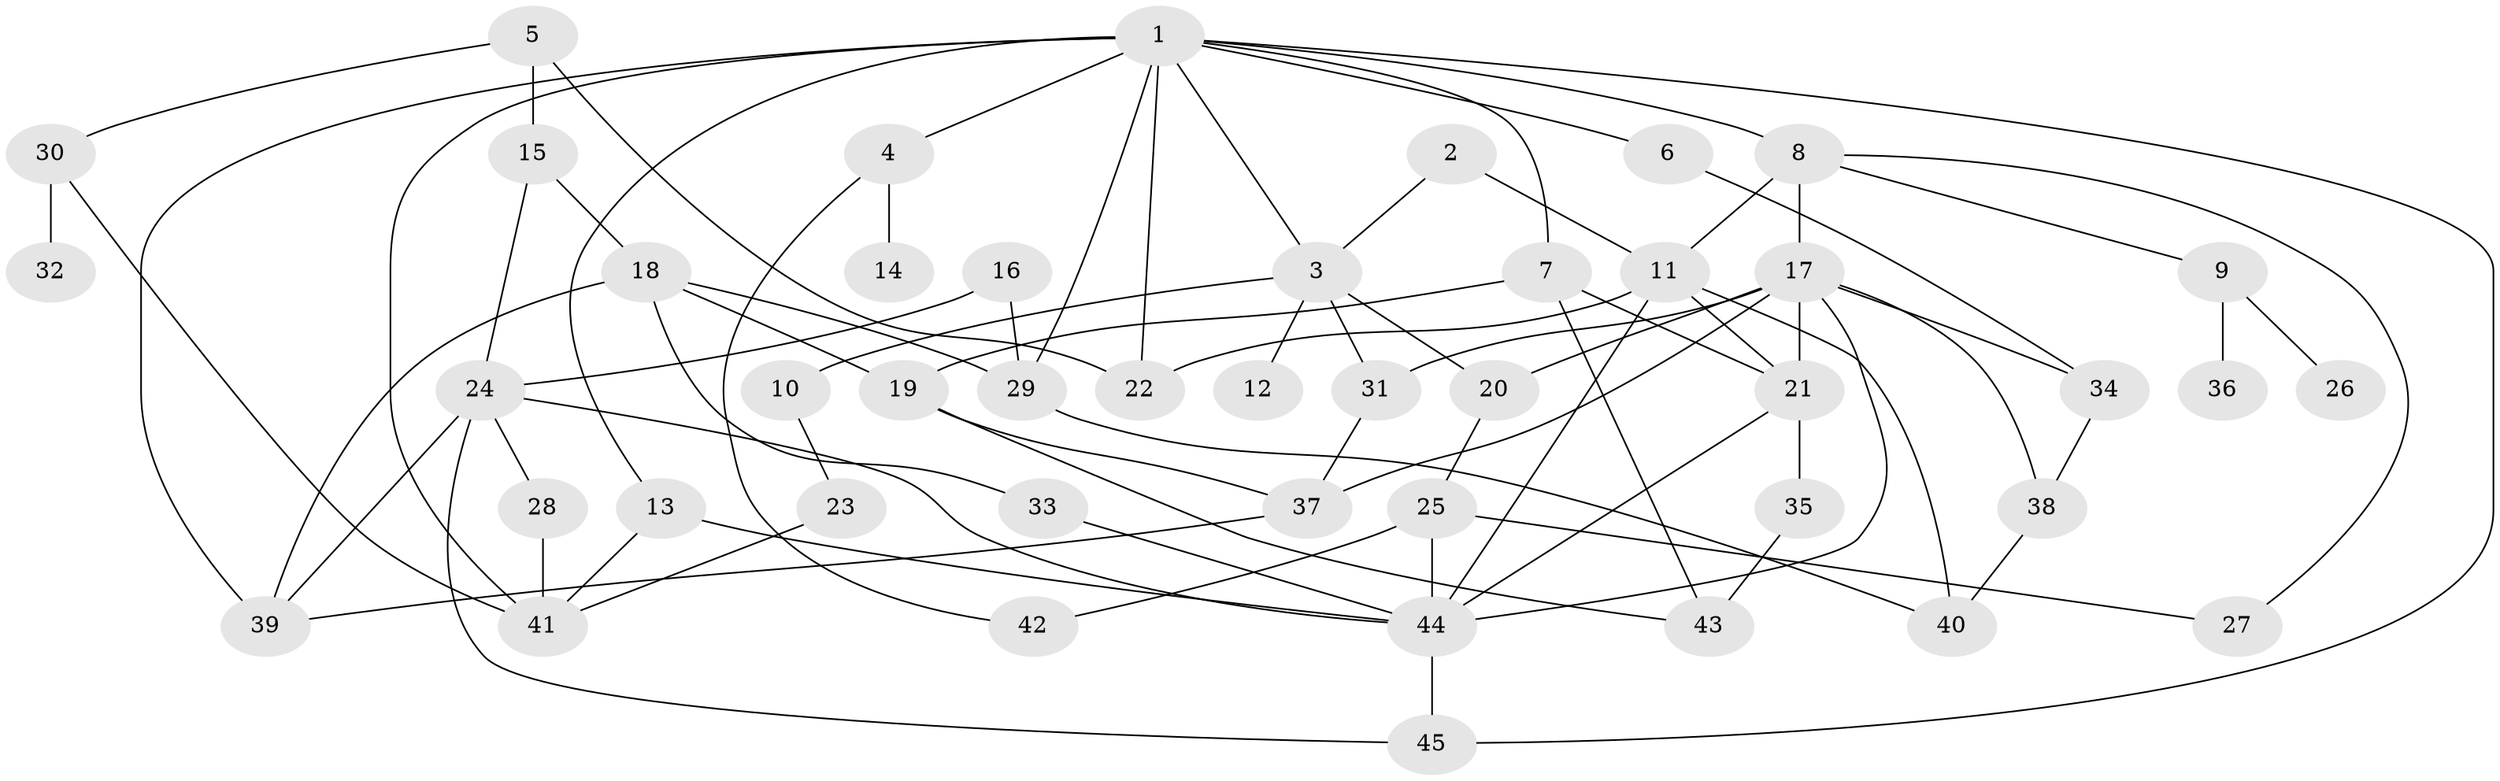 // original degree distribution, {7: 0.03333333333333333, 4: 0.07777777777777778, 5: 0.06666666666666667, 8: 0.011111111111111112, 1: 0.18888888888888888, 2: 0.36666666666666664, 3: 0.2222222222222222, 6: 0.03333333333333333}
// Generated by graph-tools (version 1.1) at 2025/01/03/09/25 03:01:08]
// undirected, 45 vertices, 78 edges
graph export_dot {
graph [start="1"]
  node [color=gray90,style=filled];
  1;
  2;
  3;
  4;
  5;
  6;
  7;
  8;
  9;
  10;
  11;
  12;
  13;
  14;
  15;
  16;
  17;
  18;
  19;
  20;
  21;
  22;
  23;
  24;
  25;
  26;
  27;
  28;
  29;
  30;
  31;
  32;
  33;
  34;
  35;
  36;
  37;
  38;
  39;
  40;
  41;
  42;
  43;
  44;
  45;
  1 -- 3 [weight=1.0];
  1 -- 4 [weight=1.0];
  1 -- 6 [weight=1.0];
  1 -- 7 [weight=1.0];
  1 -- 8 [weight=1.0];
  1 -- 13 [weight=1.0];
  1 -- 22 [weight=1.0];
  1 -- 29 [weight=1.0];
  1 -- 39 [weight=1.0];
  1 -- 41 [weight=1.0];
  1 -- 45 [weight=1.0];
  2 -- 3 [weight=1.0];
  2 -- 11 [weight=1.0];
  3 -- 10 [weight=1.0];
  3 -- 12 [weight=1.0];
  3 -- 20 [weight=1.0];
  3 -- 31 [weight=1.0];
  4 -- 14 [weight=1.0];
  4 -- 42 [weight=1.0];
  5 -- 15 [weight=1.0];
  5 -- 22 [weight=1.0];
  5 -- 30 [weight=1.0];
  6 -- 34 [weight=1.0];
  7 -- 19 [weight=1.0];
  7 -- 21 [weight=1.0];
  7 -- 43 [weight=1.0];
  8 -- 9 [weight=1.0];
  8 -- 11 [weight=1.0];
  8 -- 17 [weight=1.0];
  8 -- 27 [weight=1.0];
  9 -- 26 [weight=1.0];
  9 -- 36 [weight=1.0];
  10 -- 23 [weight=1.0];
  11 -- 21 [weight=1.0];
  11 -- 22 [weight=1.0];
  11 -- 40 [weight=1.0];
  11 -- 44 [weight=1.0];
  13 -- 41 [weight=1.0];
  13 -- 44 [weight=1.0];
  15 -- 18 [weight=1.0];
  15 -- 24 [weight=1.0];
  16 -- 24 [weight=1.0];
  16 -- 29 [weight=1.0];
  17 -- 20 [weight=1.0];
  17 -- 21 [weight=1.0];
  17 -- 31 [weight=1.0];
  17 -- 34 [weight=1.0];
  17 -- 37 [weight=1.0];
  17 -- 38 [weight=1.0];
  17 -- 44 [weight=1.0];
  18 -- 19 [weight=1.0];
  18 -- 29 [weight=1.0];
  18 -- 33 [weight=1.0];
  18 -- 39 [weight=1.0];
  19 -- 37 [weight=1.0];
  19 -- 43 [weight=1.0];
  20 -- 25 [weight=1.0];
  21 -- 35 [weight=1.0];
  21 -- 44 [weight=1.0];
  23 -- 41 [weight=1.0];
  24 -- 28 [weight=1.0];
  24 -- 39 [weight=1.0];
  24 -- 44 [weight=1.0];
  24 -- 45 [weight=1.0];
  25 -- 27 [weight=1.0];
  25 -- 42 [weight=1.0];
  25 -- 44 [weight=2.0];
  28 -- 41 [weight=1.0];
  29 -- 40 [weight=1.0];
  30 -- 32 [weight=1.0];
  30 -- 41 [weight=1.0];
  31 -- 37 [weight=1.0];
  33 -- 44 [weight=1.0];
  34 -- 38 [weight=1.0];
  35 -- 43 [weight=1.0];
  37 -- 39 [weight=1.0];
  38 -- 40 [weight=1.0];
  44 -- 45 [weight=1.0];
}

